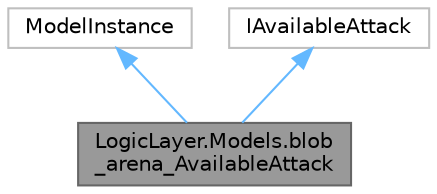 digraph "LogicLayer.Models.blob_arena_AvailableAttack"
{
 // LATEX_PDF_SIZE
  bgcolor="transparent";
  edge [fontname=Helvetica,fontsize=10,labelfontname=Helvetica,labelfontsize=10];
  node [fontname=Helvetica,fontsize=10,shape=box,height=0.2,width=0.4];
  Node1 [id="Node000001",label="LogicLayer.Models.blob\l_arena_AvailableAttack",height=0.2,width=0.4,color="gray40", fillcolor="grey60", style="filled", fontcolor="black",tooltip="Dojo model, this indicates given the combatantd id and the attack the last round this attack was used..."];
  Node2 -> Node1 [id="edge1_Node000001_Node000002",dir="back",color="steelblue1",style="solid",tooltip=" "];
  Node2 [id="Node000002",label="ModelInstance",height=0.2,width=0.4,color="grey75", fillcolor="white", style="filled",tooltip=" "];
  Node3 -> Node1 [id="edge2_Node000001_Node000003",dir="back",color="steelblue1",style="solid",tooltip=" "];
  Node3 [id="Node000003",label="IAvailableAttack",height=0.2,width=0.4,color="grey75", fillcolor="white", style="filled",URL="$interface_logic_layer_1_1_models_1_1_i_available_attack.html",tooltip=" "];
}
